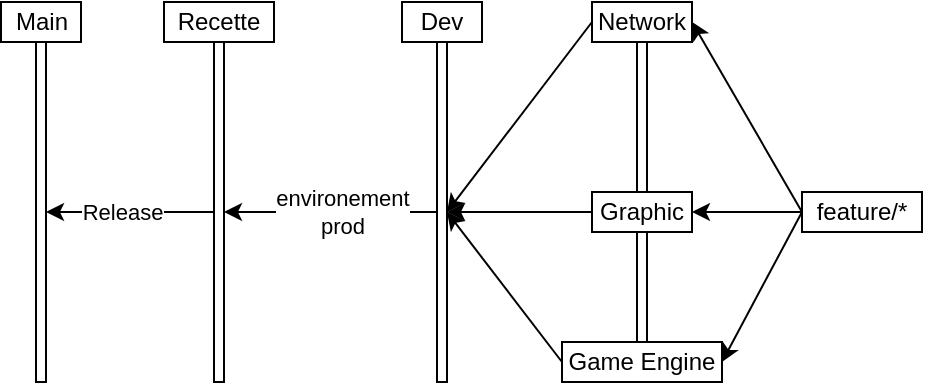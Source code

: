 <mxfile>
    <diagram name="Page-1" id="OnYu8E4_LFuYqcuafDaF">
        <mxGraphModel dx="368" dy="801" grid="1" gridSize="10" guides="1" tooltips="1" connect="1" arrows="1" fold="1" page="1" pageScale="1" pageWidth="850" pageHeight="1100" math="0" shadow="0">
            <root>
                <mxCell id="0"/>
                <mxCell id="1" parent="0"/>
                <mxCell id="15" value="" style="endArrow=classic;html=1;exitX=0;exitY=0.5;exitDx=0;exitDy=0;entryX=1;entryY=0.5;entryDx=0;entryDy=0;" parent="1" source="13" target="12" edge="1">
                    <mxGeometry width="50" height="50" relative="1" as="geometry">
                        <mxPoint x="340" y="310" as="sourcePoint"/>
                        <mxPoint x="390" y="260" as="targetPoint"/>
                    </mxGeometry>
                </mxCell>
                <mxCell id="20" value="Release" style="edgeLabel;html=1;align=center;verticalAlign=middle;resizable=0;points=[];" parent="15" vertex="1" connectable="0">
                    <mxGeometry x="0.36" y="1" relative="1" as="geometry">
                        <mxPoint x="11" y="-1" as="offset"/>
                    </mxGeometry>
                </mxCell>
                <mxCell id="16" value="" style="endArrow=classic;html=1;exitX=0;exitY=0.5;exitDx=0;exitDy=0;entryX=1;entryY=0.5;entryDx=0;entryDy=0;" parent="1" source="14" target="13" edge="1">
                    <mxGeometry width="50" height="50" relative="1" as="geometry">
                        <mxPoint x="394.5" y="305.0" as="sourcePoint"/>
                        <mxPoint x="302" y="305.0" as="targetPoint"/>
                    </mxGeometry>
                </mxCell>
                <mxCell id="21" value="environement&lt;br&gt;prod" style="edgeLabel;html=1;align=center;verticalAlign=middle;resizable=0;points=[];" parent="16" vertex="1" connectable="0">
                    <mxGeometry x="-0.203" relative="1" as="geometry">
                        <mxPoint x="-5" as="offset"/>
                    </mxGeometry>
                </mxCell>
                <mxCell id="17" value="" style="group" parent="1" vertex="1" connectable="0">
                    <mxGeometry x="480" y="190" width="40" height="190" as="geometry"/>
                </mxCell>
                <mxCell id="11" value="Dev" style="rounded=0;whiteSpace=wrap;html=1;" parent="17" vertex="1">
                    <mxGeometry width="40" height="20" as="geometry"/>
                </mxCell>
                <mxCell id="14" value="" style="rounded=0;whiteSpace=wrap;html=1;" parent="17" vertex="1">
                    <mxGeometry x="17.5" y="20" width="5" height="170" as="geometry"/>
                </mxCell>
                <mxCell id="18" value="" style="group" parent="1" vertex="1" connectable="0">
                    <mxGeometry x="361" y="190" width="55" height="190" as="geometry"/>
                </mxCell>
                <mxCell id="10" value="Recette" style="rounded=0;whiteSpace=wrap;html=1;" parent="18" vertex="1">
                    <mxGeometry width="55" height="20" as="geometry"/>
                </mxCell>
                <mxCell id="13" value="" style="rounded=0;whiteSpace=wrap;html=1;" parent="18" vertex="1">
                    <mxGeometry x="25" y="20" width="5" height="170" as="geometry"/>
                </mxCell>
                <mxCell id="19" value="" style="group" parent="1" vertex="1" connectable="0">
                    <mxGeometry x="279.5" y="190" width="40" height="190" as="geometry"/>
                </mxCell>
                <mxCell id="9" value="Main" style="rounded=0;whiteSpace=wrap;html=1;" parent="19" vertex="1">
                    <mxGeometry width="40" height="20" as="geometry"/>
                </mxCell>
                <mxCell id="12" value="" style="rounded=0;whiteSpace=wrap;html=1;" parent="19" vertex="1">
                    <mxGeometry x="17.5" y="20" width="5" height="170" as="geometry"/>
                </mxCell>
                <mxCell id="23" value="Network" style="rounded=0;whiteSpace=wrap;html=1;" parent="1" vertex="1">
                    <mxGeometry x="575" y="190" width="50" height="20" as="geometry"/>
                </mxCell>
                <mxCell id="24" value="" style="rounded=0;whiteSpace=wrap;html=1;" parent="1" vertex="1">
                    <mxGeometry x="597.5" y="210" width="5" height="170" as="geometry"/>
                </mxCell>
                <mxCell id="25" value="Graphic" style="rounded=0;whiteSpace=wrap;html=1;" parent="1" vertex="1">
                    <mxGeometry x="575" y="285" width="50" height="20" as="geometry"/>
                </mxCell>
                <mxCell id="26" value="" style="endArrow=classic;html=1;exitX=0;exitY=0.5;exitDx=0;exitDy=0;entryX=1;entryY=0.5;entryDx=0;entryDy=0;" parent="1" source="23" target="14" edge="1">
                    <mxGeometry width="50" height="50" relative="1" as="geometry">
                        <mxPoint x="582.5" y="140" as="sourcePoint"/>
                        <mxPoint x="476" y="140" as="targetPoint"/>
                    </mxGeometry>
                </mxCell>
                <mxCell id="28" value="" style="endArrow=classic;html=1;exitX=0;exitY=0.5;exitDx=0;exitDy=0;entryX=1;entryY=0.5;entryDx=0;entryDy=0;" parent="1" source="25" target="14" edge="1">
                    <mxGeometry width="50" height="50" relative="1" as="geometry">
                        <mxPoint x="567.5" y="230" as="sourcePoint"/>
                        <mxPoint x="510" y="325" as="targetPoint"/>
                    </mxGeometry>
                </mxCell>
                <mxCell id="29" value="Game Engine" style="rounded=0;whiteSpace=wrap;html=1;" parent="1" vertex="1">
                    <mxGeometry x="560" y="360" width="80" height="20" as="geometry"/>
                </mxCell>
                <mxCell id="30" value="" style="endArrow=classic;html=1;exitX=0;exitY=0.5;exitDx=0;exitDy=0;entryX=1;entryY=0.5;entryDx=0;entryDy=0;" parent="1" source="29" target="14" edge="1">
                    <mxGeometry width="50" height="50" relative="1" as="geometry">
                        <mxPoint x="570" y="305" as="sourcePoint"/>
                        <mxPoint x="512.5" y="305" as="targetPoint"/>
                    </mxGeometry>
                </mxCell>
                <mxCell id="31" value="feature/*" style="rounded=0;whiteSpace=wrap;html=1;" parent="1" vertex="1">
                    <mxGeometry x="680" y="285" width="60" height="20" as="geometry"/>
                </mxCell>
                <mxCell id="32" value="" style="endArrow=classic;html=1;exitX=0;exitY=0.5;exitDx=0;exitDy=0;entryX=1;entryY=0.5;entryDx=0;entryDy=0;" parent="1" source="31" target="23" edge="1">
                    <mxGeometry width="50" height="50" relative="1" as="geometry">
                        <mxPoint x="647.5" y="230" as="sourcePoint"/>
                        <mxPoint x="575" y="325" as="targetPoint"/>
                    </mxGeometry>
                </mxCell>
                <mxCell id="33" value="" style="endArrow=classic;html=1;exitX=0;exitY=0.5;exitDx=0;exitDy=0;entryX=1;entryY=0.5;entryDx=0;entryDy=0;" parent="1" source="31" target="25" edge="1">
                    <mxGeometry width="50" height="50" relative="1" as="geometry">
                        <mxPoint x="705" y="335" as="sourcePoint"/>
                        <mxPoint x="640" y="285" as="targetPoint"/>
                    </mxGeometry>
                </mxCell>
                <mxCell id="34" value="" style="endArrow=classic;html=1;exitX=0;exitY=0.5;exitDx=0;exitDy=0;entryX=1;entryY=0.5;entryDx=0;entryDy=0;" parent="1" source="31" target="29" edge="1">
                    <mxGeometry width="50" height="50" relative="1" as="geometry">
                        <mxPoint x="700" y="260" as="sourcePoint"/>
                        <mxPoint x="635" y="305" as="targetPoint"/>
                    </mxGeometry>
                </mxCell>
            </root>
        </mxGraphModel>
    </diagram>
</mxfile>
